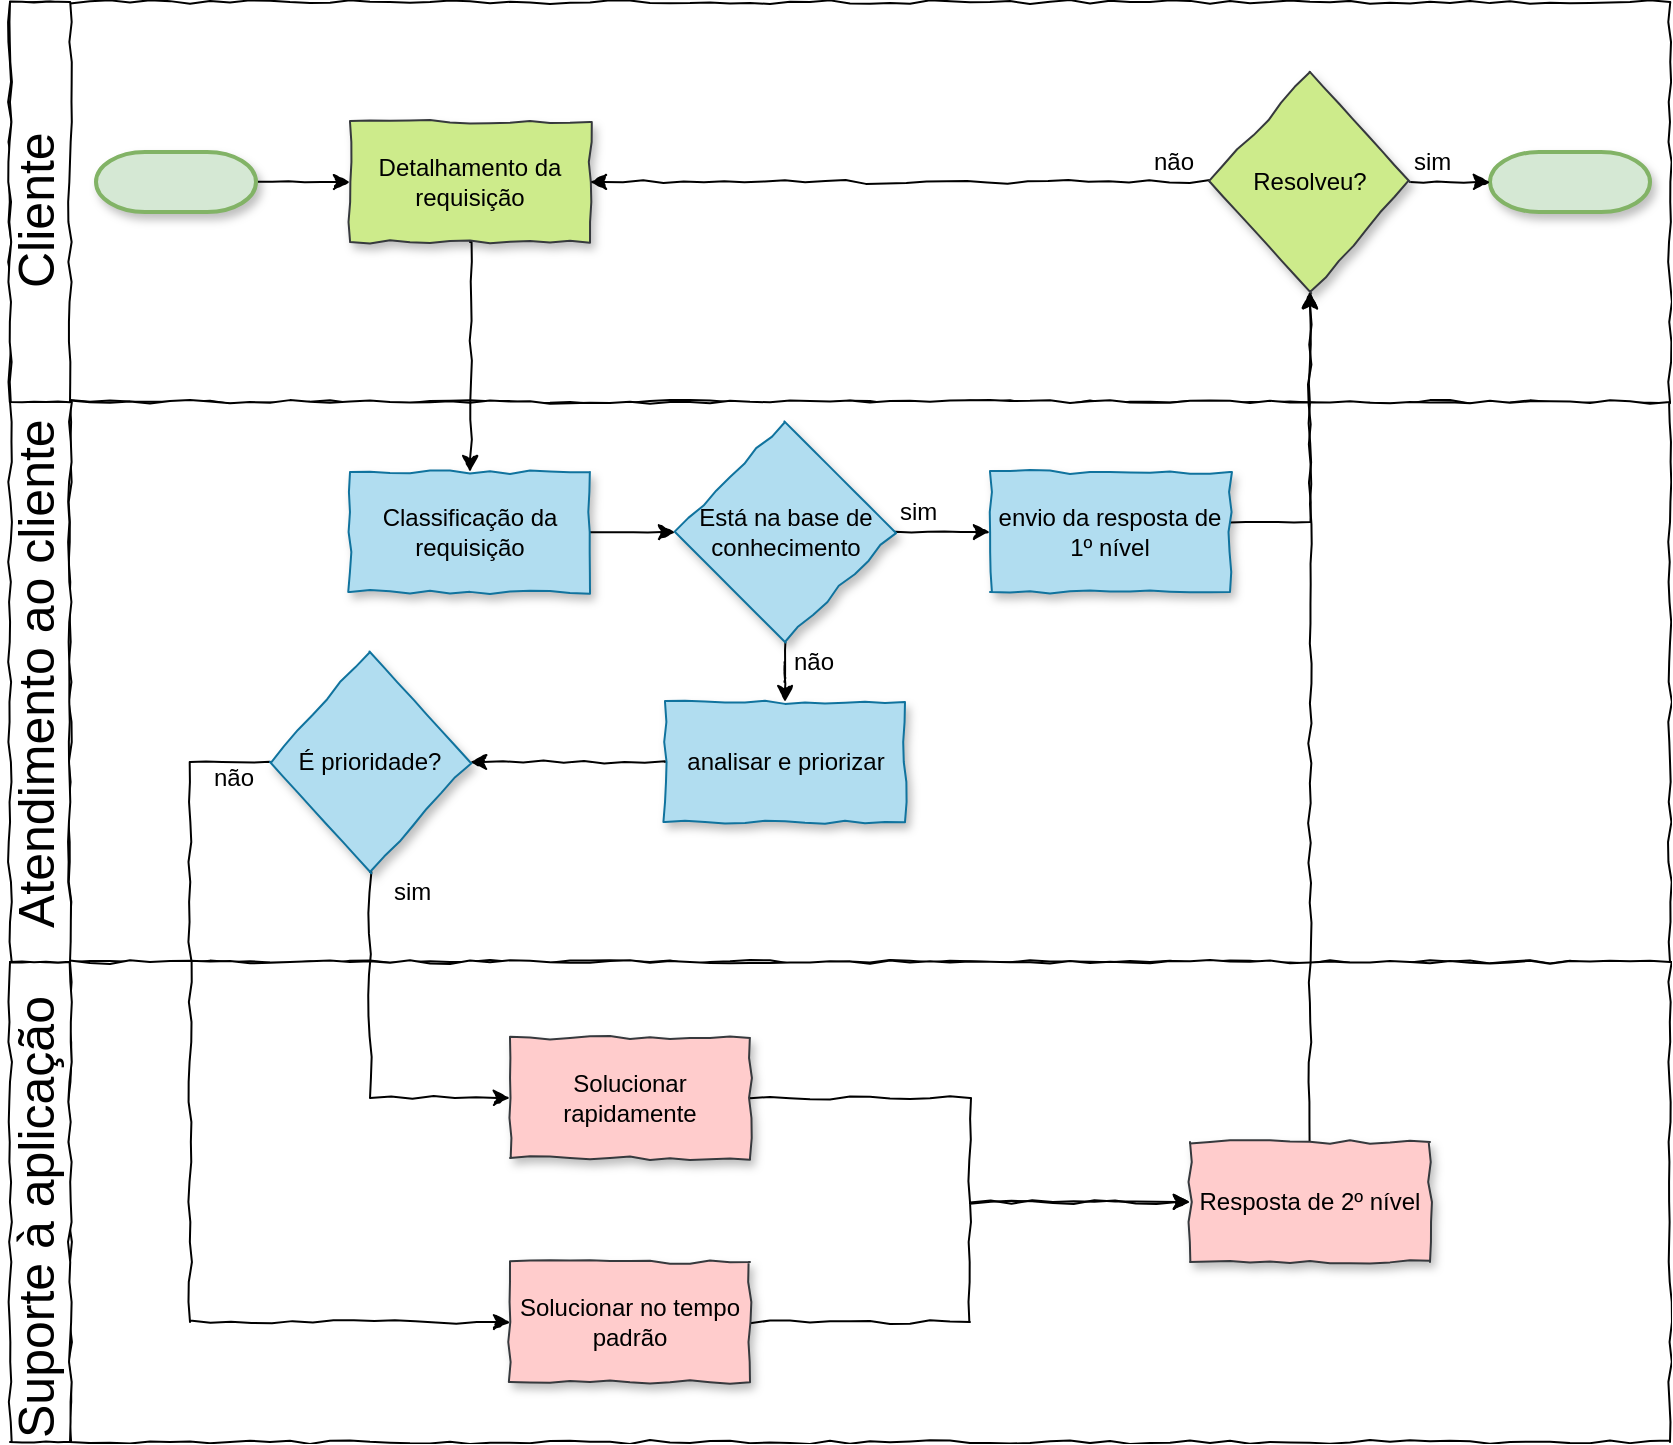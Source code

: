 <mxfile version="12.2.2" type="device" pages="1"><diagram id="u2ItYLWFxyEGp9QPwiY6" name="Page-1"><mxGraphModel dx="891" dy="429" grid="1" gridSize="10" guides="1" tooltips="1" connect="1" arrows="1" fold="1" page="1" pageScale="1" pageWidth="827" pageHeight="1169" math="0" shadow="0"><root><mxCell id="0"/><mxCell id="1" parent="0"/><mxCell id="tcDZXr_fKvX9FbTZ3wrO-1" value="" style="rounded=0;whiteSpace=wrap;html=1;comic=1;" vertex="1" parent="1"><mxGeometry x="370" y="20" width="830" height="200" as="geometry"/></mxCell><mxCell id="tcDZXr_fKvX9FbTZ3wrO-2" value="" style="rounded=0;whiteSpace=wrap;html=1;comic=1;" vertex="1" parent="1"><mxGeometry x="400" y="220" width="800" height="280" as="geometry"/></mxCell><mxCell id="tcDZXr_fKvX9FbTZ3wrO-3" value="" style="rounded=0;whiteSpace=wrap;html=1;comic=1;" vertex="1" parent="1"><mxGeometry x="400" y="500" width="800" height="240" as="geometry"/></mxCell><mxCell id="tcDZXr_fKvX9FbTZ3wrO-4" value="" style="rounded=0;whiteSpace=wrap;html=1;comic=1;" vertex="1" parent="1"><mxGeometry x="370" y="500" width="30" height="240" as="geometry"/></mxCell><mxCell id="tcDZXr_fKvX9FbTZ3wrO-6" value="" style="rounded=0;whiteSpace=wrap;html=1;comic=1;" vertex="1" parent="1"><mxGeometry x="370" y="220" width="30" height="280" as="geometry"/></mxCell><mxCell id="tcDZXr_fKvX9FbTZ3wrO-7" value="" style="rounded=0;whiteSpace=wrap;html=1;comic=1;" vertex="1" parent="1"><mxGeometry x="370" y="20" width="30" height="200" as="geometry"/></mxCell><mxCell id="tcDZXr_fKvX9FbTZ3wrO-8" value="&lt;font style=&quot;font-size: 25px&quot;&gt;Cliente&lt;/font&gt;" style="text;html=1;resizable=0;points=[];autosize=1;align=left;verticalAlign=top;spacingTop=-4;rotation=-90;" vertex="1" parent="1"><mxGeometry x="330" y="110" width="90" height="20" as="geometry"/></mxCell><mxCell id="tcDZXr_fKvX9FbTZ3wrO-9" value="&lt;font style=&quot;font-size: 25px&quot;&gt;Atendimento ao cliente&lt;/font&gt;" style="text;html=1;resizable=0;points=[];autosize=1;align=left;verticalAlign=top;spacingTop=-4;rotation=-90;" vertex="1" parent="1"><mxGeometry x="240" y="340" width="270" height="20" as="geometry"/></mxCell><mxCell id="tcDZXr_fKvX9FbTZ3wrO-10" value="&lt;font style=&quot;font-size: 25px&quot;&gt;Suporte à aplicação&lt;/font&gt;" style="text;html=1;resizable=0;points=[];autosize=1;align=left;verticalAlign=top;spacingTop=-4;rotation=-90;" vertex="1" parent="1"><mxGeometry x="255" y="610" width="240" height="20" as="geometry"/></mxCell><mxCell id="tcDZXr_fKvX9FbTZ3wrO-14" style="edgeStyle=orthogonalEdgeStyle;rounded=0;orthogonalLoop=1;jettySize=auto;html=1;entryX=0;entryY=0.5;entryDx=0;entryDy=0;comic=1;" edge="1" parent="1" source="tcDZXr_fKvX9FbTZ3wrO-11" target="tcDZXr_fKvX9FbTZ3wrO-12"><mxGeometry relative="1" as="geometry"/></mxCell><mxCell id="tcDZXr_fKvX9FbTZ3wrO-11" value="" style="strokeWidth=2;html=1;shape=mxgraph.flowchart.terminator;whiteSpace=wrap;fillColor=#d5e8d4;strokeColor=#82b366;shadow=1;" vertex="1" parent="1"><mxGeometry x="413" y="95" width="80" height="30" as="geometry"/></mxCell><mxCell id="tcDZXr_fKvX9FbTZ3wrO-20" style="edgeStyle=orthogonalEdgeStyle;rounded=0;orthogonalLoop=1;jettySize=auto;html=1;comic=1;" edge="1" parent="1" source="tcDZXr_fKvX9FbTZ3wrO-12" target="tcDZXr_fKvX9FbTZ3wrO-15"><mxGeometry relative="1" as="geometry"/></mxCell><mxCell id="tcDZXr_fKvX9FbTZ3wrO-12" value="Detalhamento da requisição" style="rounded=0;whiteSpace=wrap;html=1;shadow=1;comic=1;fillColor=#cdeb8b;strokeColor=#36393d;" vertex="1" parent="1"><mxGeometry x="540" y="80" width="120" height="60" as="geometry"/></mxCell><mxCell id="tcDZXr_fKvX9FbTZ3wrO-13" style="edgeStyle=orthogonalEdgeStyle;rounded=0;orthogonalLoop=1;jettySize=auto;html=1;exitX=0.5;exitY=1;exitDx=0;exitDy=0;exitPerimeter=0;" edge="1" parent="1" source="tcDZXr_fKvX9FbTZ3wrO-11" target="tcDZXr_fKvX9FbTZ3wrO-11"><mxGeometry relative="1" as="geometry"/></mxCell><mxCell id="tcDZXr_fKvX9FbTZ3wrO-19" style="edgeStyle=orthogonalEdgeStyle;rounded=0;orthogonalLoop=1;jettySize=auto;html=1;entryX=0;entryY=0.5;entryDx=0;entryDy=0;comic=1;" edge="1" parent="1" source="tcDZXr_fKvX9FbTZ3wrO-15" target="tcDZXr_fKvX9FbTZ3wrO-17"><mxGeometry relative="1" as="geometry"/></mxCell><mxCell id="tcDZXr_fKvX9FbTZ3wrO-15" value="Classificação da requisição" style="rounded=0;whiteSpace=wrap;html=1;shadow=1;comic=1;fillColor=#b1ddf0;strokeColor=#10739e;" vertex="1" parent="1"><mxGeometry x="540" y="255" width="120" height="60" as="geometry"/></mxCell><mxCell id="tcDZXr_fKvX9FbTZ3wrO-16" value="" style="strokeWidth=2;html=1;shape=mxgraph.flowchart.terminator;whiteSpace=wrap;fillColor=#d5e8d4;strokeColor=#82b366;shadow=1;" vertex="1" parent="1"><mxGeometry x="1110" y="95" width="80" height="30" as="geometry"/></mxCell><mxCell id="tcDZXr_fKvX9FbTZ3wrO-22" style="edgeStyle=orthogonalEdgeStyle;rounded=0;orthogonalLoop=1;jettySize=auto;html=1;comic=1;" edge="1" parent="1" source="tcDZXr_fKvX9FbTZ3wrO-17" target="tcDZXr_fKvX9FbTZ3wrO-21"><mxGeometry relative="1" as="geometry"/></mxCell><mxCell id="tcDZXr_fKvX9FbTZ3wrO-29" style="edgeStyle=orthogonalEdgeStyle;rounded=0;orthogonalLoop=1;jettySize=auto;html=1;comic=1;" edge="1" parent="1" source="tcDZXr_fKvX9FbTZ3wrO-17" target="tcDZXr_fKvX9FbTZ3wrO-27"><mxGeometry relative="1" as="geometry"/></mxCell><mxCell id="tcDZXr_fKvX9FbTZ3wrO-17" value="Está na base de conhecimento" style="rhombus;whiteSpace=wrap;html=1;shadow=1;comic=1;fillColor=#b1ddf0;strokeColor=#10739e;" vertex="1" parent="1"><mxGeometry x="702.5" y="230" width="110" height="110" as="geometry"/></mxCell><mxCell id="tcDZXr_fKvX9FbTZ3wrO-26" style="edgeStyle=orthogonalEdgeStyle;rounded=0;orthogonalLoop=1;jettySize=auto;html=1;entryX=0.5;entryY=1;entryDx=0;entryDy=0;comic=1;" edge="1" parent="1" source="tcDZXr_fKvX9FbTZ3wrO-21" target="tcDZXr_fKvX9FbTZ3wrO-23"><mxGeometry relative="1" as="geometry"><Array as="points"><mxPoint x="1020" y="280"/></Array></mxGeometry></mxCell><mxCell id="tcDZXr_fKvX9FbTZ3wrO-21" value="envio da resposta de 1º nível" style="rounded=0;whiteSpace=wrap;html=1;shadow=1;comic=1;fillColor=#b1ddf0;strokeColor=#10739e;" vertex="1" parent="1"><mxGeometry x="860" y="255" width="120" height="60" as="geometry"/></mxCell><mxCell id="tcDZXr_fKvX9FbTZ3wrO-24" style="edgeStyle=orthogonalEdgeStyle;rounded=0;orthogonalLoop=1;jettySize=auto;html=1;entryX=1;entryY=0.5;entryDx=0;entryDy=0;comic=1;" edge="1" parent="1" source="tcDZXr_fKvX9FbTZ3wrO-23" target="tcDZXr_fKvX9FbTZ3wrO-12"><mxGeometry relative="1" as="geometry"/></mxCell><mxCell id="tcDZXr_fKvX9FbTZ3wrO-25" style="edgeStyle=orthogonalEdgeStyle;rounded=0;orthogonalLoop=1;jettySize=auto;html=1;entryX=0;entryY=0.5;entryDx=0;entryDy=0;entryPerimeter=0;comic=1;" edge="1" parent="1" source="tcDZXr_fKvX9FbTZ3wrO-23" target="tcDZXr_fKvX9FbTZ3wrO-16"><mxGeometry relative="1" as="geometry"/></mxCell><mxCell id="tcDZXr_fKvX9FbTZ3wrO-23" value="Resolveu?" style="rhombus;whiteSpace=wrap;html=1;shadow=1;comic=1;fillColor=#cdeb8b;strokeColor=#36393d;" vertex="1" parent="1"><mxGeometry x="970" y="55" width="100" height="110" as="geometry"/></mxCell><mxCell id="tcDZXr_fKvX9FbTZ3wrO-30" style="edgeStyle=orthogonalEdgeStyle;rounded=0;orthogonalLoop=1;jettySize=auto;html=1;entryX=1;entryY=0.5;entryDx=0;entryDy=0;comic=1;" edge="1" parent="1" source="tcDZXr_fKvX9FbTZ3wrO-27" target="tcDZXr_fKvX9FbTZ3wrO-28"><mxGeometry relative="1" as="geometry"/></mxCell><mxCell id="tcDZXr_fKvX9FbTZ3wrO-27" value="analisar e priorizar" style="rounded=0;whiteSpace=wrap;html=1;shadow=1;comic=1;fillColor=#b1ddf0;strokeColor=#10739e;" vertex="1" parent="1"><mxGeometry x="697.5" y="370" width="120" height="60" as="geometry"/></mxCell><mxCell id="tcDZXr_fKvX9FbTZ3wrO-32" style="edgeStyle=orthogonalEdgeStyle;rounded=0;orthogonalLoop=1;jettySize=auto;html=1;entryX=0;entryY=0.5;entryDx=0;entryDy=0;comic=1;" edge="1" parent="1" source="tcDZXr_fKvX9FbTZ3wrO-28" target="tcDZXr_fKvX9FbTZ3wrO-31"><mxGeometry relative="1" as="geometry"><Array as="points"><mxPoint x="550" y="568"/></Array></mxGeometry></mxCell><mxCell id="tcDZXr_fKvX9FbTZ3wrO-34" style="edgeStyle=orthogonalEdgeStyle;rounded=0;orthogonalLoop=1;jettySize=auto;html=1;entryX=0;entryY=0.5;entryDx=0;entryDy=0;comic=1;" edge="1" parent="1" source="tcDZXr_fKvX9FbTZ3wrO-28" target="tcDZXr_fKvX9FbTZ3wrO-33"><mxGeometry relative="1" as="geometry"><Array as="points"><mxPoint x="460" y="400"/><mxPoint x="460" y="680"/></Array></mxGeometry></mxCell><mxCell id="tcDZXr_fKvX9FbTZ3wrO-28" value="É prioridade?" style="rhombus;whiteSpace=wrap;html=1;shadow=1;comic=1;fillColor=#b1ddf0;strokeColor=#10739e;" vertex="1" parent="1"><mxGeometry x="500" y="345" width="100" height="110" as="geometry"/></mxCell><mxCell id="tcDZXr_fKvX9FbTZ3wrO-37" style="edgeStyle=orthogonalEdgeStyle;rounded=0;orthogonalLoop=1;jettySize=auto;html=1;entryX=0;entryY=0.5;entryDx=0;entryDy=0;comic=1;" edge="1" parent="1" source="tcDZXr_fKvX9FbTZ3wrO-31" target="tcDZXr_fKvX9FbTZ3wrO-35"><mxGeometry relative="1" as="geometry"/></mxCell><mxCell id="tcDZXr_fKvX9FbTZ3wrO-31" value="Solucionar rapidamente" style="rounded=0;whiteSpace=wrap;html=1;shadow=1;comic=1;fillColor=#ffcccc;strokeColor=#36393d;" vertex="1" parent="1"><mxGeometry x="620" y="538" width="120" height="60" as="geometry"/></mxCell><mxCell id="tcDZXr_fKvX9FbTZ3wrO-39" style="edgeStyle=orthogonalEdgeStyle;rounded=0;orthogonalLoop=1;jettySize=auto;html=1;comic=1;" edge="1" parent="1" source="tcDZXr_fKvX9FbTZ3wrO-33" target="tcDZXr_fKvX9FbTZ3wrO-35"><mxGeometry relative="1" as="geometry"/></mxCell><mxCell id="tcDZXr_fKvX9FbTZ3wrO-33" value="Solucionar no tempo padrão" style="rounded=0;whiteSpace=wrap;html=1;shadow=1;comic=1;fillColor=#ffcccc;strokeColor=#36393d;" vertex="1" parent="1"><mxGeometry x="620" y="650" width="120" height="60" as="geometry"/></mxCell><mxCell id="tcDZXr_fKvX9FbTZ3wrO-36" style="edgeStyle=orthogonalEdgeStyle;rounded=0;orthogonalLoop=1;jettySize=auto;html=1;entryX=0.5;entryY=1;entryDx=0;entryDy=0;comic=1;" edge="1" parent="1" source="tcDZXr_fKvX9FbTZ3wrO-35" target="tcDZXr_fKvX9FbTZ3wrO-23"><mxGeometry relative="1" as="geometry"/></mxCell><mxCell id="tcDZXr_fKvX9FbTZ3wrO-35" value="Resposta de 2º nível" style="rounded=0;whiteSpace=wrap;html=1;shadow=1;comic=1;fillColor=#ffcccc;strokeColor=#36393d;" vertex="1" parent="1"><mxGeometry x="960" y="590" width="120" height="60" as="geometry"/></mxCell><mxCell id="tcDZXr_fKvX9FbTZ3wrO-40" value="sim" style="text;html=1;resizable=0;points=[];autosize=1;align=left;verticalAlign=top;spacingTop=-4;comic=1;" vertex="1" parent="1"><mxGeometry x="560" y="455" width="30" height="20" as="geometry"/></mxCell><mxCell id="tcDZXr_fKvX9FbTZ3wrO-41" value="sim" style="text;html=1;resizable=0;points=[];autosize=1;align=left;verticalAlign=top;spacingTop=-4;comic=1;" vertex="1" parent="1"><mxGeometry x="812.5" y="265" width="30" height="20" as="geometry"/></mxCell><mxCell id="tcDZXr_fKvX9FbTZ3wrO-44" value="sim" style="text;html=1;resizable=0;points=[];autosize=1;align=left;verticalAlign=top;spacingTop=-4;comic=1;" vertex="1" parent="1"><mxGeometry x="1070" y="90" width="30" height="20" as="geometry"/></mxCell><mxCell id="tcDZXr_fKvX9FbTZ3wrO-46" value="não" style="text;html=1;resizable=0;points=[];autosize=1;align=left;verticalAlign=top;spacingTop=-4;comic=1;" vertex="1" parent="1"><mxGeometry x="940" y="90" width="40" height="20" as="geometry"/></mxCell><mxCell id="tcDZXr_fKvX9FbTZ3wrO-47" value="não" style="text;html=1;resizable=0;points=[];autosize=1;align=left;verticalAlign=top;spacingTop=-4;comic=1;" vertex="1" parent="1"><mxGeometry x="760" y="340" width="40" height="20" as="geometry"/></mxCell><mxCell id="tcDZXr_fKvX9FbTZ3wrO-48" value="não" style="text;html=1;resizable=0;points=[];autosize=1;align=left;verticalAlign=top;spacingTop=-4;" vertex="1" parent="1"><mxGeometry x="470" y="398" width="40" height="20" as="geometry"/></mxCell></root></mxGraphModel></diagram></mxfile>